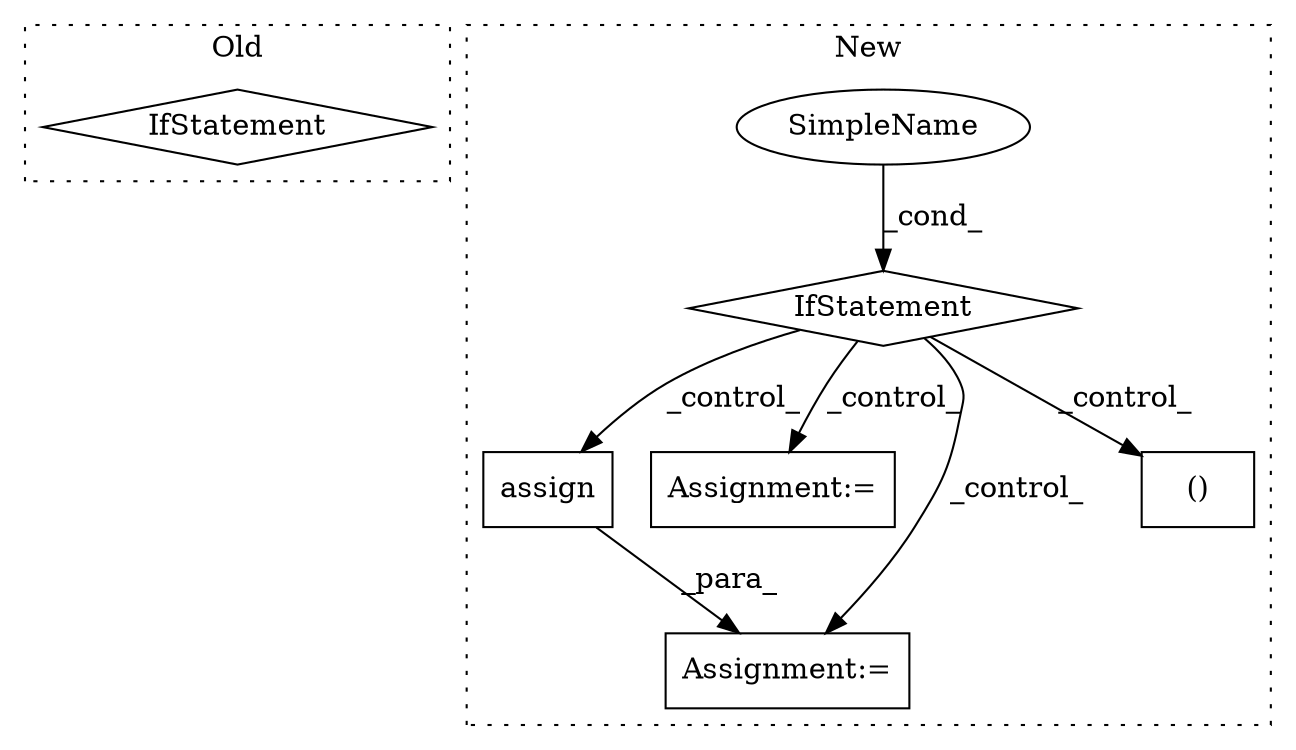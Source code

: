 digraph G {
subgraph cluster0 {
1 [label="IfStatement" a="25" s="7677,7713" l="4,2" shape="diamond"];
label = "Old";
style="dotted";
}
subgraph cluster1 {
2 [label="assign" a="32" s="5568,5599" l="7,1" shape="box"];
3 [label="IfStatement" a="25" s="5447,5460" l="4,2" shape="diamond"];
4 [label="Assignment:=" a="7" s="5931" l="1" shape="box"];
5 [label="Assignment:=" a="7" s="5563" l="1" shape="box"];
6 [label="()" a="106" s="5977" l="34" shape="box"];
7 [label="SimpleName" a="42" s="5451" l="9" shape="ellipse"];
label = "New";
style="dotted";
}
2 -> 5 [label="_para_"];
3 -> 2 [label="_control_"];
3 -> 5 [label="_control_"];
3 -> 6 [label="_control_"];
3 -> 4 [label="_control_"];
7 -> 3 [label="_cond_"];
}